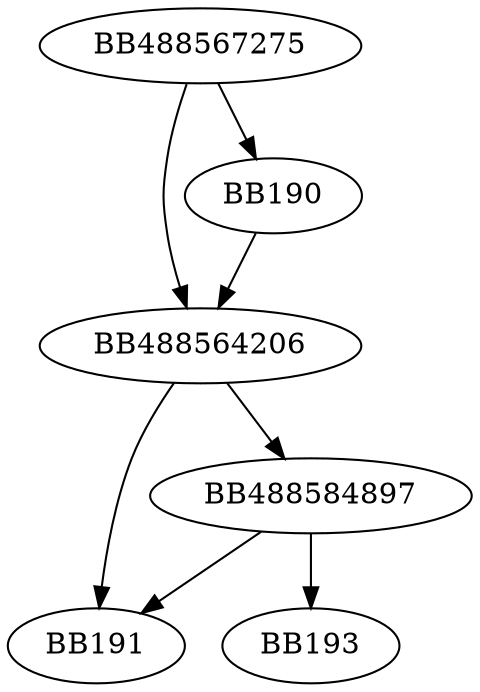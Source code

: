 digraph G{
	BB488567275->BB488564206;
	BB488567275->BB190;
	BB190->BB488564206;
	BB488564206->BB191;
	BB488564206->BB488584897;
	BB488584897->BB191;
	BB488584897->BB193;
}
